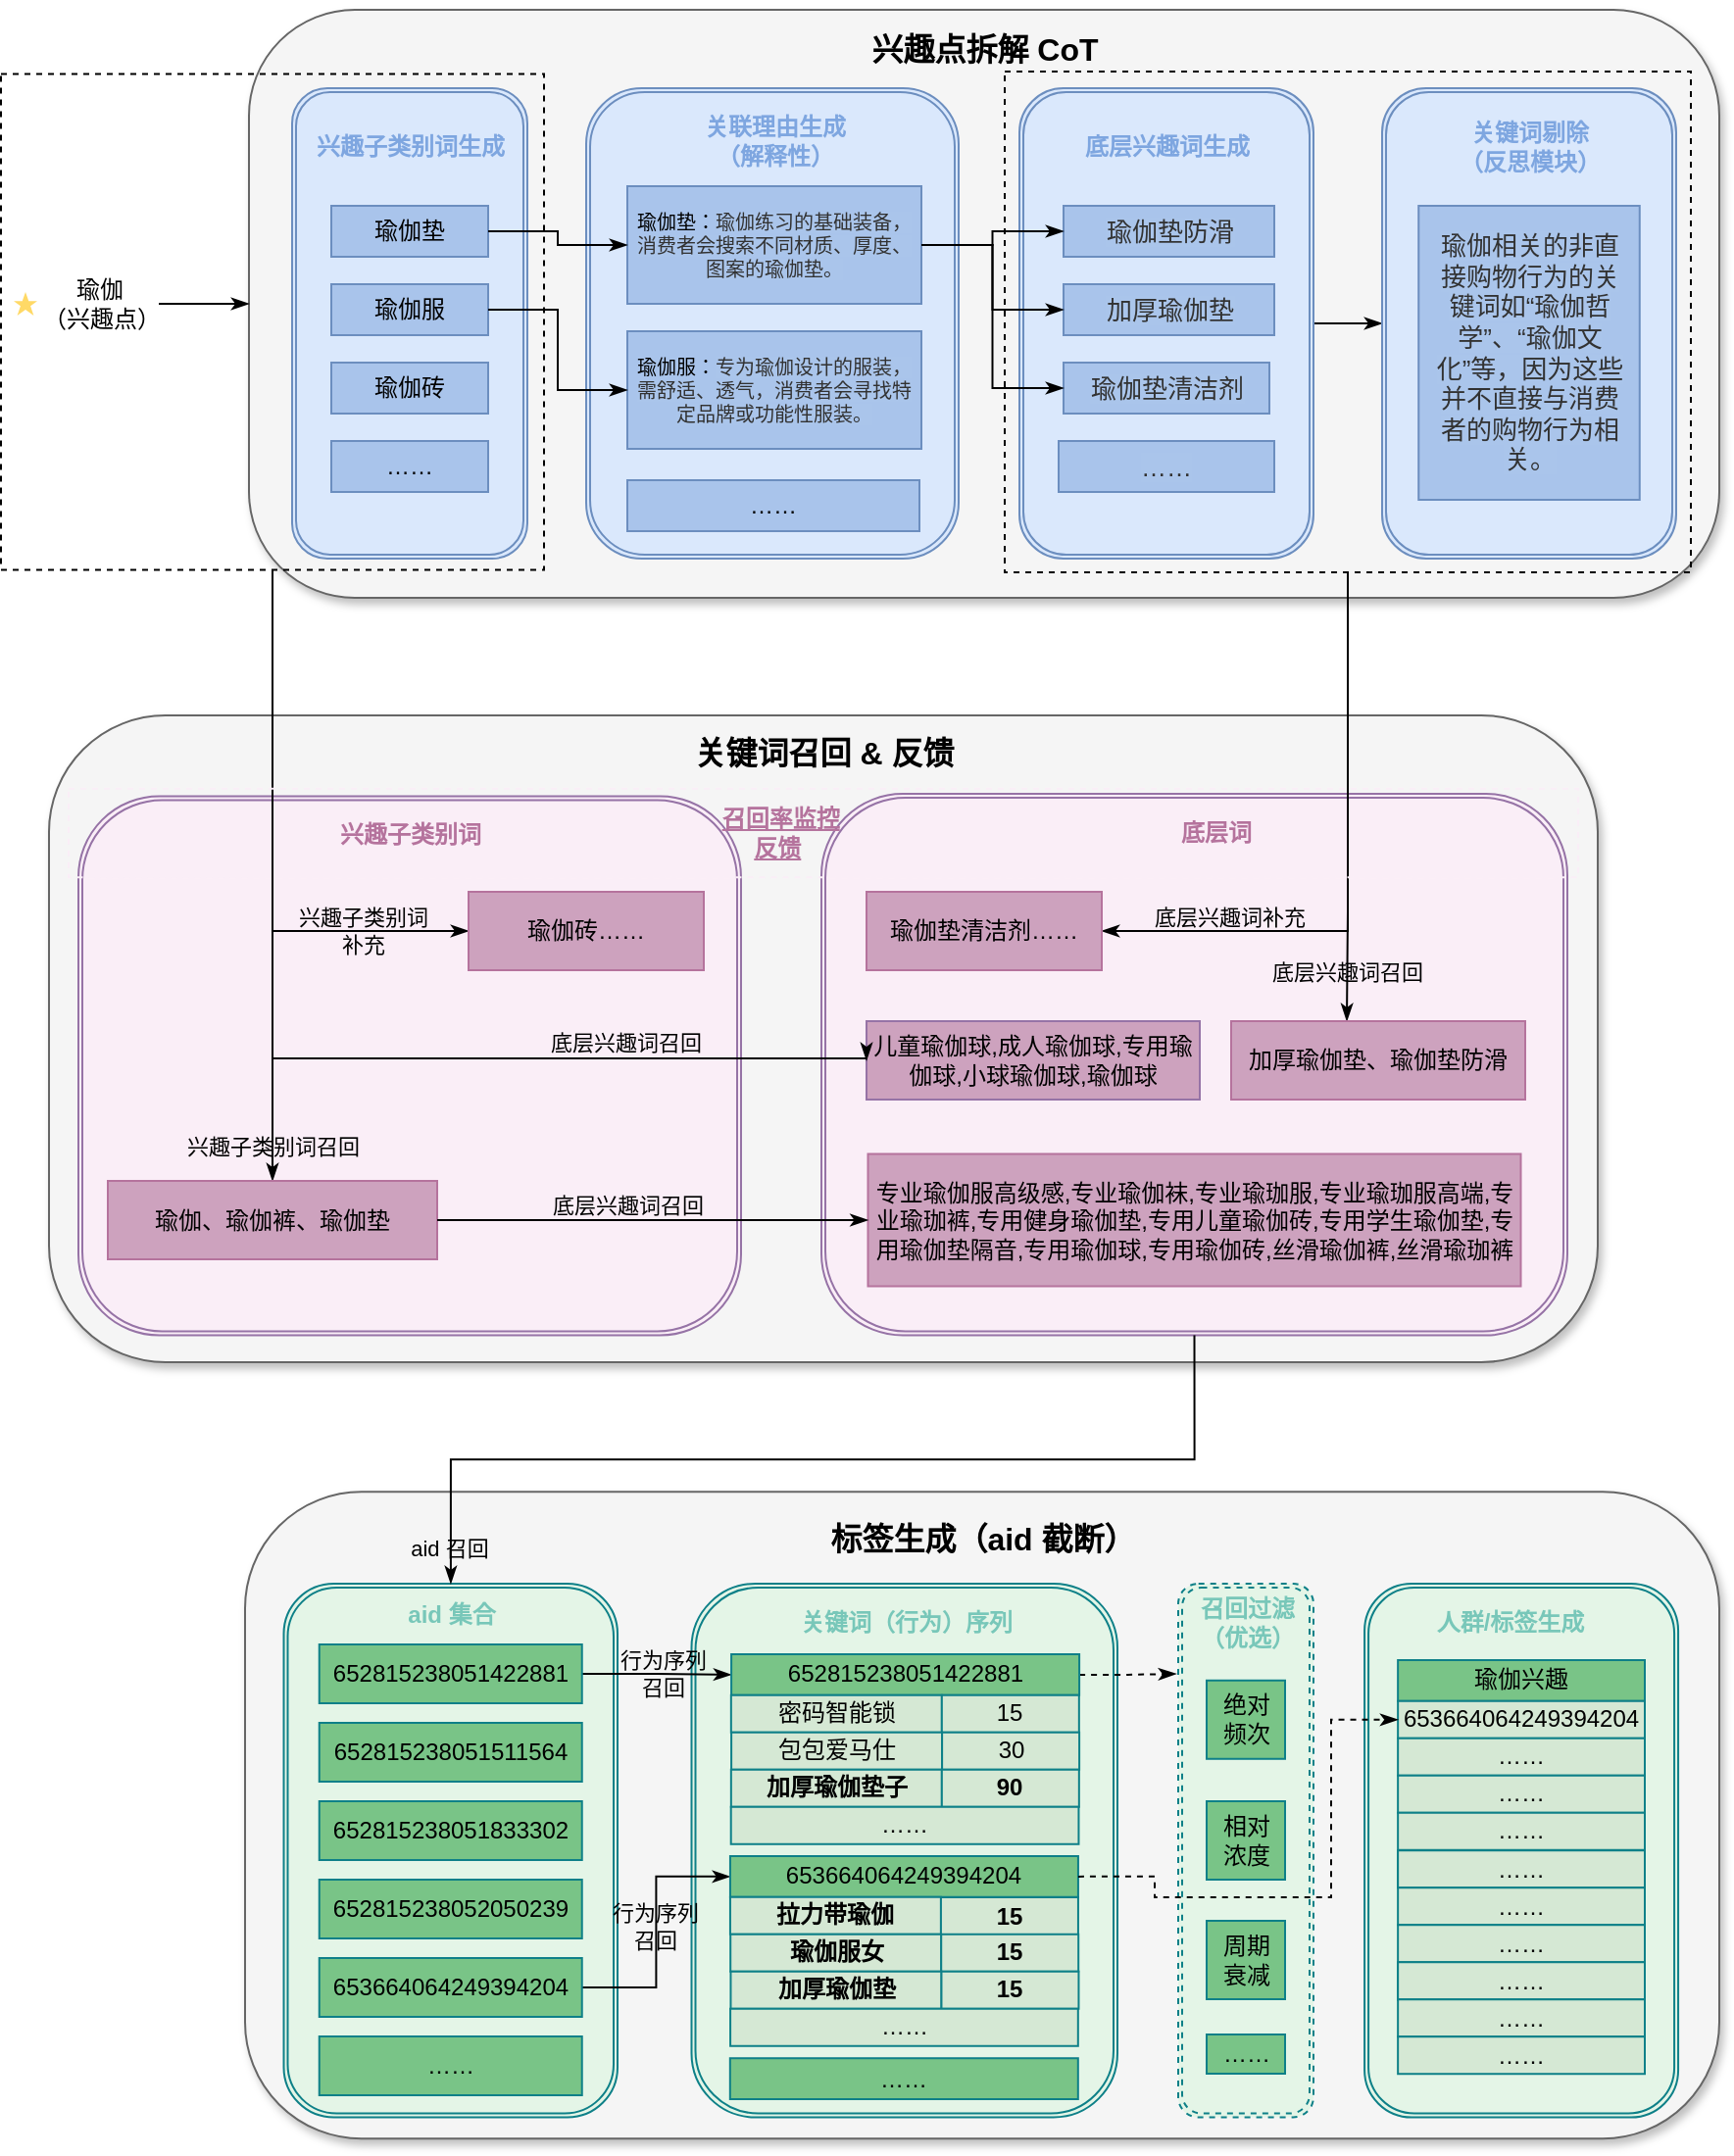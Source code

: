 <mxfile version="24.8.6">
  <diagram name="第 1 页" id="AN9gKiS7ZF5wycbH4AYo">
    <mxGraphModel dx="1193" dy="629" grid="1" gridSize="10" guides="1" tooltips="1" connect="1" arrows="1" fold="1" page="1" pageScale="1" pageWidth="827" pageHeight="1169" math="0" shadow="0">
      <root>
        <mxCell id="0" />
        <mxCell id="1" parent="0" />
        <mxCell id="DSdHV_uYFFTrdiYxs1Vo-65" value="" style="rounded=1;whiteSpace=wrap;html=1;arcSize=18;fillColor=#f5f5f5;fontColor=#333333;strokeColor=#666666;glass=0;shadow=1;" parent="1" vertex="1">
          <mxGeometry x="176" y="420" width="790" height="330" as="geometry" />
        </mxCell>
        <mxCell id="DSdHV_uYFFTrdiYxs1Vo-1" value="" style="rounded=1;whiteSpace=wrap;html=1;arcSize=18;fillColor=#f5f5f5;fontColor=#333333;strokeColor=#666666;glass=0;shadow=1;" parent="1" vertex="1">
          <mxGeometry x="278" y="60" width="750" height="300" as="geometry" />
        </mxCell>
        <mxCell id="DSdHV_uYFFTrdiYxs1Vo-3" value="" style="html=1;verticalLabelPosition=bottom;labelBackgroundColor=#ffffff;verticalAlign=top;shadow=0;dashed=0;strokeWidth=2;shape=mxgraph.ios7.misc.star;fillColor=#FFD966;strokeColor=#d6b656;sketch=0;" parent="1" vertex="1">
          <mxGeometry x="158" y="204" width="12" height="12" as="geometry" />
        </mxCell>
        <mxCell id="DSdHV_uYFFTrdiYxs1Vo-15" value="" style="edgeStyle=orthogonalEdgeStyle;rounded=0;orthogonalLoop=1;jettySize=auto;html=1;endArrow=classicThin;endFill=1;" parent="1" source="DSdHV_uYFFTrdiYxs1Vo-14" target="DSdHV_uYFFTrdiYxs1Vo-1" edge="1">
          <mxGeometry relative="1" as="geometry" />
        </mxCell>
        <UserObject label="瑜伽&lt;div&gt;（兴趣点）&lt;/div&gt;" placeholders="1" name="Variable" id="DSdHV_uYFFTrdiYxs1Vo-14">
          <mxCell style="text;html=1;strokeColor=none;fillColor=none;align=center;verticalAlign=middle;whiteSpace=wrap;overflow=hidden;" parent="1" vertex="1">
            <mxGeometry x="172" y="190" width="60" height="40" as="geometry" />
          </mxCell>
        </UserObject>
        <mxCell id="DSdHV_uYFFTrdiYxs1Vo-20" value="兴趣点拆解 CoT" style="text;strokeColor=none;fillColor=none;html=1;fontSize=16;fontStyle=1;verticalAlign=middle;align=center;" parent="1" vertex="1">
          <mxGeometry x="575.5" y="65" width="155" height="30" as="geometry" />
        </mxCell>
        <mxCell id="DSdHV_uYFFTrdiYxs1Vo-21" value="" style="shape=ext;double=1;rounded=1;whiteSpace=wrap;html=1;fillColor=#dae8fc;strokeColor=#6c8ebf;" parent="1" vertex="1">
          <mxGeometry x="300" y="100" width="120" height="240" as="geometry" />
        </mxCell>
        <mxCell id="DSdHV_uYFFTrdiYxs1Vo-22" value="兴趣子类别词生成" style="text;strokeColor=none;fillColor=none;html=1;fontSize=12;fontStyle=1;verticalAlign=middle;align=center;fontColor=#7EA6E0;" parent="1" vertex="1">
          <mxGeometry x="310" y="110" width="100" height="40" as="geometry" />
        </mxCell>
        <mxCell id="DSdHV_uYFFTrdiYxs1Vo-23" value="瑜伽垫" style="rounded=0;whiteSpace=wrap;html=1;fillColor=#A9C4EB;strokeColor=#6c8ebf;" parent="1" vertex="1">
          <mxGeometry x="320" y="160" width="80" height="26" as="geometry" />
        </mxCell>
        <mxCell id="DSdHV_uYFFTrdiYxs1Vo-24" value="瑜伽服" style="rounded=0;whiteSpace=wrap;html=1;fillColor=#A9C4EB;strokeColor=#6c8ebf;" parent="1" vertex="1">
          <mxGeometry x="320" y="200" width="80" height="26" as="geometry" />
        </mxCell>
        <mxCell id="DSdHV_uYFFTrdiYxs1Vo-25" value="瑜伽砖" style="rounded=0;whiteSpace=wrap;html=1;fillColor=#A9C4EB;strokeColor=#6c8ebf;" parent="1" vertex="1">
          <mxGeometry x="320" y="240" width="80" height="26" as="geometry" />
        </mxCell>
        <mxCell id="DSdHV_uYFFTrdiYxs1Vo-26" value="……" style="rounded=0;whiteSpace=wrap;html=1;fillColor=#A9C4EB;strokeColor=#6c8ebf;" parent="1" vertex="1">
          <mxGeometry x="320" y="280" width="80" height="26" as="geometry" />
        </mxCell>
        <mxCell id="DSdHV_uYFFTrdiYxs1Vo-27" value="" style="shape=ext;double=1;rounded=1;whiteSpace=wrap;html=1;fillColor=#dae8fc;strokeColor=#6c8ebf;" parent="1" vertex="1">
          <mxGeometry x="450" y="100" width="190" height="240" as="geometry" />
        </mxCell>
        <mxCell id="DSdHV_uYFFTrdiYxs1Vo-28" value="关联理由生成&lt;div&gt;（解释性）&lt;/div&gt;" style="text;strokeColor=none;fillColor=none;html=1;fontSize=12;fontStyle=1;verticalAlign=middle;align=center;fontColor=#7EA6E0;" parent="1" vertex="1">
          <mxGeometry x="496" y="107" width="100" height="40" as="geometry" />
        </mxCell>
        <mxCell id="DSdHV_uYFFTrdiYxs1Vo-29" value="&lt;font style=&quot;font-size: 10px;&quot;&gt;瑜伽垫&lt;/font&gt;&lt;font style=&quot;font-size: 10px;&quot;&gt;：&lt;/font&gt;&lt;span style=&quot;color: rgb(50, 50, 50); font-family: &amp;quot;Microsoft YaHei&amp;quot;, 微软雅黑, Arial; font-size: 10px; background-color: rgba(255, 255, 255, 0.01);&quot;&gt;瑜伽练习的基础装备，消费者会搜索不同材质、厚度、图案的瑜伽垫。&lt;/span&gt;" style="rounded=0;whiteSpace=wrap;html=1;fillColor=#A9C4EB;strokeColor=#6c8ebf;fontSize=10;spacingLeft=3;spacingRight=3;" parent="1" vertex="1">
          <mxGeometry x="471" y="150" width="150" height="60" as="geometry" />
        </mxCell>
        <mxCell id="DSdHV_uYFFTrdiYxs1Vo-31" value="" style="edgeStyle=orthogonalEdgeStyle;rounded=0;orthogonalLoop=1;jettySize=auto;html=1;entryX=0;entryY=0.5;entryDx=0;entryDy=0;endArrow=classicThin;endFill=1;" parent="1" source="DSdHV_uYFFTrdiYxs1Vo-23" target="DSdHV_uYFFTrdiYxs1Vo-29" edge="1">
          <mxGeometry relative="1" as="geometry" />
        </mxCell>
        <mxCell id="DSdHV_uYFFTrdiYxs1Vo-32" value="&lt;font style=&quot;font-size: 10px;&quot;&gt;瑜伽服&lt;/font&gt;&lt;font style=&quot;font-size: 10px;&quot;&gt;：&lt;/font&gt;&lt;span style=&quot;color: rgb(50, 50, 50); font-family: &amp;quot;Microsoft YaHei&amp;quot;, 微软雅黑, Arial; background-color: rgba(255, 255, 255, 0.01);&quot;&gt;&lt;font style=&quot;font-size: 10px;&quot;&gt;专为瑜伽设计的服装，需舒适、透气，消费者会寻找特定品牌或功能性服装。&lt;/font&gt;&lt;/span&gt;" style="rounded=0;whiteSpace=wrap;html=1;fillColor=#A9C4EB;strokeColor=#6c8ebf;fontSize=10;spacingLeft=3;spacingRight=3;" parent="1" vertex="1">
          <mxGeometry x="471" y="224" width="150" height="60" as="geometry" />
        </mxCell>
        <mxCell id="DSdHV_uYFFTrdiYxs1Vo-33" style="edgeStyle=orthogonalEdgeStyle;rounded=0;orthogonalLoop=1;jettySize=auto;html=1;entryX=0;entryY=0.5;entryDx=0;entryDy=0;endArrow=classicThin;endFill=1;" parent="1" source="DSdHV_uYFFTrdiYxs1Vo-24" target="DSdHV_uYFFTrdiYxs1Vo-32" edge="1">
          <mxGeometry relative="1" as="geometry" />
        </mxCell>
        <mxCell id="DSdHV_uYFFTrdiYxs1Vo-34" value="……" style="rounded=0;whiteSpace=wrap;html=1;fillColor=#A9C4EB;strokeColor=#6c8ebf;" parent="1" vertex="1">
          <mxGeometry x="471" y="300" width="149" height="26" as="geometry" />
        </mxCell>
        <mxCell id="DSdHV_uYFFTrdiYxs1Vo-49" value="" style="edgeStyle=orthogonalEdgeStyle;rounded=0;orthogonalLoop=1;jettySize=auto;html=1;entryX=0;entryY=0.5;entryDx=0;entryDy=0;endArrow=classicThin;endFill=1;" parent="1" source="DSdHV_uYFFTrdiYxs1Vo-35" target="DSdHV_uYFFTrdiYxs1Vo-45" edge="1">
          <mxGeometry relative="1" as="geometry" />
        </mxCell>
        <mxCell id="DSdHV_uYFFTrdiYxs1Vo-35" value="" style="shape=ext;double=1;rounded=1;whiteSpace=wrap;html=1;fillColor=#dae8fc;strokeColor=#6c8ebf;" parent="1" vertex="1">
          <mxGeometry x="671" y="100" width="150" height="240" as="geometry" />
        </mxCell>
        <mxCell id="DSdHV_uYFFTrdiYxs1Vo-36" value="底层兴趣词生成" style="text;strokeColor=none;fillColor=none;html=1;fontSize=12;fontStyle=1;verticalAlign=middle;align=center;fontColor=#7EA6E0;" parent="1" vertex="1">
          <mxGeometry x="696" y="110" width="100" height="40" as="geometry" />
        </mxCell>
        <mxCell id="DSdHV_uYFFTrdiYxs1Vo-37" value="&lt;span style=&quot;color: rgb(50, 50, 50); font-family: &amp;quot;Microsoft YaHei&amp;quot;, 微软雅黑, Arial; font-size: 13px; background-color: rgba(255, 255, 255, 0.01);&quot;&gt;瑜伽垫防滑&lt;/span&gt;" style="rounded=0;whiteSpace=wrap;html=1;fillColor=#A9C4EB;strokeColor=#6c8ebf;" parent="1" vertex="1">
          <mxGeometry x="693.5" y="160" width="107.5" height="26" as="geometry" />
        </mxCell>
        <mxCell id="DSdHV_uYFFTrdiYxs1Vo-38" value="&lt;span style=&quot;color: rgb(50, 50, 50); font-family: &amp;quot;Microsoft YaHei&amp;quot;, 微软雅黑, Arial; font-size: 13px; background-color: rgba(255, 255, 255, 0.01);&quot;&gt;加厚瑜伽垫&lt;/span&gt;" style="rounded=0;whiteSpace=wrap;html=1;fillColor=#A9C4EB;strokeColor=#6c8ebf;" parent="1" vertex="1">
          <mxGeometry x="693.5" y="200" width="107.5" height="26" as="geometry" />
        </mxCell>
        <mxCell id="DSdHV_uYFFTrdiYxs1Vo-39" value="&lt;span style=&quot;color: rgb(50, 50, 50); font-family: &amp;quot;Microsoft YaHei&amp;quot;, 微软雅黑, Arial; font-size: 13px; background-color: rgba(255, 255, 255, 0.01);&quot;&gt;瑜伽垫清洁剂&lt;/span&gt;" style="rounded=0;whiteSpace=wrap;html=1;fillColor=#A9C4EB;strokeColor=#6c8ebf;" parent="1" vertex="1">
          <mxGeometry x="693.5" y="240" width="105" height="26" as="geometry" />
        </mxCell>
        <mxCell id="DSdHV_uYFFTrdiYxs1Vo-40" value="&lt;span style=&quot;color: rgb(50, 50, 50); font-family: &amp;quot;Microsoft YaHei&amp;quot;, 微软雅黑, Arial; font-size: 13px; background-color: rgba(255, 255, 255, 0.01);&quot;&gt;……&lt;/span&gt;" style="rounded=0;whiteSpace=wrap;html=1;fillColor=#A9C4EB;strokeColor=#6c8ebf;" parent="1" vertex="1">
          <mxGeometry x="691" y="280" width="110" height="26" as="geometry" />
        </mxCell>
        <mxCell id="DSdHV_uYFFTrdiYxs1Vo-41" value="" style="edgeStyle=orthogonalEdgeStyle;rounded=0;orthogonalLoop=1;jettySize=auto;html=1;entryX=0;entryY=0.5;entryDx=0;entryDy=0;endArrow=classicThin;endFill=1;" parent="1" source="DSdHV_uYFFTrdiYxs1Vo-29" target="DSdHV_uYFFTrdiYxs1Vo-37" edge="1">
          <mxGeometry relative="1" as="geometry" />
        </mxCell>
        <mxCell id="DSdHV_uYFFTrdiYxs1Vo-42" value="" style="endArrow=classicThin;html=1;rounded=0;entryX=0;entryY=0.5;entryDx=0;entryDy=0;exitX=1;exitY=0.5;exitDx=0;exitDy=0;edgeStyle=orthogonalEdgeStyle;endFill=1;" parent="1" source="DSdHV_uYFFTrdiYxs1Vo-29" target="DSdHV_uYFFTrdiYxs1Vo-38" edge="1">
          <mxGeometry width="50" height="50" relative="1" as="geometry">
            <mxPoint x="560" y="230" as="sourcePoint" />
            <mxPoint x="610" y="180" as="targetPoint" />
          </mxGeometry>
        </mxCell>
        <mxCell id="DSdHV_uYFFTrdiYxs1Vo-43" value="" style="endArrow=classicThin;html=1;rounded=0;entryX=0;entryY=0.5;entryDx=0;entryDy=0;exitX=1;exitY=0.5;exitDx=0;exitDy=0;edgeStyle=orthogonalEdgeStyle;endFill=1;" parent="1" source="DSdHV_uYFFTrdiYxs1Vo-29" target="DSdHV_uYFFTrdiYxs1Vo-39" edge="1">
          <mxGeometry width="50" height="50" relative="1" as="geometry">
            <mxPoint x="610" y="400" as="sourcePoint" />
            <mxPoint x="660" y="350" as="targetPoint" />
          </mxGeometry>
        </mxCell>
        <mxCell id="DSdHV_uYFFTrdiYxs1Vo-45" value="" style="shape=ext;double=1;rounded=1;whiteSpace=wrap;html=1;fillColor=#dae8fc;strokeColor=#6c8ebf;" parent="1" vertex="1">
          <mxGeometry x="856" y="100" width="150" height="240" as="geometry" />
        </mxCell>
        <mxCell id="DSdHV_uYFFTrdiYxs1Vo-46" value="关键词剔除&lt;div&gt;（反思模块）&lt;/div&gt;" style="text;strokeColor=none;fillColor=none;html=1;fontSize=12;fontStyle=1;verticalAlign=middle;align=center;fontColor=#7EA6E0;" parent="1" vertex="1">
          <mxGeometry x="881" y="110" width="100" height="40" as="geometry" />
        </mxCell>
        <mxCell id="DSdHV_uYFFTrdiYxs1Vo-48" value="&lt;span style=&quot;color: rgb(50, 50, 50); font-family: &amp;quot;Microsoft YaHei&amp;quot;, 微软雅黑, Arial; font-size: 13px; background-color: rgba(255, 255, 255, 0.01);&quot;&gt;瑜伽相关的非直接购物行为的关键词如“瑜伽哲学”、“瑜伽文化”等，因为这些并不直接与消费者的购物行为相关。&lt;/span&gt;" style="rounded=0;whiteSpace=wrap;html=1;fillColor=#A9C4EB;strokeColor=#6c8ebf;spacingLeft=4;spacingRight=4;" parent="1" vertex="1">
          <mxGeometry x="874.63" y="160" width="112.75" height="150" as="geometry" />
        </mxCell>
        <mxCell id="DSdHV_uYFFTrdiYxs1Vo-69" value="" style="shape=ext;double=1;rounded=1;whiteSpace=wrap;html=1;fillColor=#FAEEF7;strokeColor=#9673a6;" parent="1" vertex="1">
          <mxGeometry x="191" y="461.25" width="338" height="275" as="geometry" />
        </mxCell>
        <mxCell id="DSdHV_uYFFTrdiYxs1Vo-54" value="兴趣子类别词召回" style="edgeStyle=orthogonalEdgeStyle;rounded=0;orthogonalLoop=1;jettySize=auto;html=1;endArrow=classicThin;endFill=1;labelBackgroundColor=none;" parent="1" source="DSdHV_uYFFTrdiYxs1Vo-52" target="DSdHV_uYFFTrdiYxs1Vo-53" edge="1">
          <mxGeometry x="0.887" relative="1" as="geometry">
            <mxPoint as="offset" />
          </mxGeometry>
        </mxCell>
        <mxCell id="DSdHV_uYFFTrdiYxs1Vo-68" value="" style="shape=ext;double=1;rounded=1;whiteSpace=wrap;html=1;fillColor=#FAEEF7;strokeColor=#9673a6;" parent="1" vertex="1">
          <mxGeometry x="570" y="460" width="380.5" height="276.25" as="geometry" />
        </mxCell>
        <mxCell id="DSdHV_uYFFTrdiYxs1Vo-74" value="&lt;font color=&quot;#b5739d&quot;&gt;底层词&lt;/font&gt;" style="text;strokeColor=none;fillColor=none;html=1;fontSize=12;fontStyle=1;verticalAlign=middle;align=center;fontColor=#7EA6E0;" parent="1" vertex="1">
          <mxGeometry x="721" y="460" width="100" height="40" as="geometry" />
        </mxCell>
        <mxCell id="DSdHV_uYFFTrdiYxs1Vo-53" value="瑜伽、瑜伽裤、瑜伽垫" style="rounded=0;whiteSpace=wrap;html=1;fillColor=#CDA2BE;strokeColor=#B5739D;" parent="1" vertex="1">
          <mxGeometry x="206" y="657.5" width="168" height="40" as="geometry" />
        </mxCell>
        <mxCell id="DSdHV_uYFFTrdiYxs1Vo-82" style="edgeStyle=orthogonalEdgeStyle;rounded=0;orthogonalLoop=1;jettySize=auto;html=1;entryX=1;entryY=0.5;entryDx=0;entryDy=0;endArrow=classicThin;endFill=1;" parent="1" source="DSdHV_uYFFTrdiYxs1Vo-55" target="DSdHV_uYFFTrdiYxs1Vo-80" edge="1">
          <mxGeometry relative="1" as="geometry" />
        </mxCell>
        <mxCell id="DSdHV_uYFFTrdiYxs1Vo-84" value="底层兴趣词补充" style="edgeLabel;html=1;align=center;verticalAlign=middle;resizable=0;points=[];labelBackgroundColor=none;" parent="DSdHV_uYFFTrdiYxs1Vo-82" vertex="1" connectable="0">
          <mxGeometry x="0.615" relative="1" as="geometry">
            <mxPoint x="5" y="-7" as="offset" />
          </mxGeometry>
        </mxCell>
        <mxCell id="DSdHV_uYFFTrdiYxs1Vo-83" style="edgeStyle=orthogonalEdgeStyle;rounded=0;orthogonalLoop=1;jettySize=auto;html=1;endArrow=classicThin;endFill=1;" parent="1" source="DSdHV_uYFFTrdiYxs1Vo-55" target="DSdHV_uYFFTrdiYxs1Vo-56" edge="1">
          <mxGeometry relative="1" as="geometry">
            <Array as="points">
              <mxPoint x="838" y="520" />
              <mxPoint x="838" y="520" />
            </Array>
          </mxGeometry>
        </mxCell>
        <mxCell id="DSdHV_uYFFTrdiYxs1Vo-85" value="&lt;span style=&quot;&quot;&gt;底层兴趣词召回&lt;/span&gt;" style="edgeLabel;html=1;align=center;verticalAlign=middle;resizable=0;points=[];labelBackgroundColor=none;" parent="DSdHV_uYFFTrdiYxs1Vo-83" vertex="1" connectable="0">
          <mxGeometry x="0.783" relative="1" as="geometry">
            <mxPoint as="offset" />
          </mxGeometry>
        </mxCell>
        <mxCell id="DSdHV_uYFFTrdiYxs1Vo-55" value="" style="rounded=0;whiteSpace=wrap;html=1;fillColor=none;dashed=1;" parent="1" vertex="1">
          <mxGeometry x="663.51" y="91.5" width="350" height="255.5" as="geometry" />
        </mxCell>
        <mxCell id="DSdHV_uYFFTrdiYxs1Vo-56" value="&lt;table&gt;&lt;tbody&gt;&lt;tr&gt;&lt;td&gt;加厚瑜伽垫、瑜伽垫防滑&lt;/td&gt;&lt;/tr&gt;&lt;/tbody&gt;&lt;/table&gt;" style="rounded=0;whiteSpace=wrap;html=1;fillColor=#CDA2BE;strokeColor=#B5739D;gradientColor=none;" parent="1" vertex="1">
          <mxGeometry x="779" y="576" width="150" height="40" as="geometry" />
        </mxCell>
        <mxCell id="DSdHV_uYFFTrdiYxs1Vo-59" value="专业瑜伽服高级感,专业瑜伽袜,专业瑜珈服,专业瑜珈服高端,专业瑜珈裤,专用健身瑜伽垫,专用儿童瑜伽砖,专用学生瑜伽垫,专用瑜伽垫隔音,专用瑜伽球,专用瑜伽砖,丝滑瑜伽裤,丝滑瑜珈裤" style="rounded=0;whiteSpace=wrap;html=1;fillColor=#CDA2BE;strokeColor=#B5739D;" parent="1" vertex="1">
          <mxGeometry x="593.75" y="643.75" width="333" height="67.5" as="geometry" />
        </mxCell>
        <mxCell id="DSdHV_uYFFTrdiYxs1Vo-63" value="&lt;div&gt;&lt;span style=&quot;background-color: initial;&quot;&gt;儿童瑜伽球,成人瑜伽球,专用瑜伽球,小球瑜伽球,瑜伽球&lt;/span&gt;&lt;/div&gt;" style="rounded=0;whiteSpace=wrap;html=1;fillColor=#CDA2BE;strokeColor=#9673a6;" parent="1" vertex="1">
          <mxGeometry x="593" y="576" width="170" height="40" as="geometry" />
        </mxCell>
        <mxCell id="DSdHV_uYFFTrdiYxs1Vo-70" style="edgeStyle=orthogonalEdgeStyle;rounded=0;orthogonalLoop=1;jettySize=auto;html=1;entryX=0;entryY=0.5;entryDx=0;entryDy=0;endArrow=classicThin;endFill=1;" parent="1" source="DSdHV_uYFFTrdiYxs1Vo-52" target="DSdHV_uYFFTrdiYxs1Vo-63" edge="1">
          <mxGeometry relative="1" as="geometry">
            <Array as="points">
              <mxPoint x="290" y="595" />
            </Array>
          </mxGeometry>
        </mxCell>
        <mxCell id="DSdHV_uYFFTrdiYxs1Vo-71" value="底层兴趣词召回" style="edgeLabel;html=1;align=center;verticalAlign=middle;resizable=0;points=[];labelBackgroundColor=none;" parent="DSdHV_uYFFTrdiYxs1Vo-70" vertex="1" connectable="0">
          <mxGeometry x="0.501" y="2" relative="1" as="geometry">
            <mxPoint x="14" y="-6" as="offset" />
          </mxGeometry>
        </mxCell>
        <mxCell id="DSdHV_uYFFTrdiYxs1Vo-78" style="edgeStyle=orthogonalEdgeStyle;rounded=0;orthogonalLoop=1;jettySize=auto;html=1;entryX=0;entryY=0.5;entryDx=0;entryDy=0;endArrow=classicThin;endFill=1;" parent="1" source="DSdHV_uYFFTrdiYxs1Vo-52" target="DSdHV_uYFFTrdiYxs1Vo-77" edge="1">
          <mxGeometry relative="1" as="geometry" />
        </mxCell>
        <mxCell id="DSdHV_uYFFTrdiYxs1Vo-79" value="兴趣子类别词&lt;div&gt;补充&lt;/div&gt;" style="edgeLabel;html=1;align=center;verticalAlign=middle;resizable=0;points=[];labelBackgroundColor=none;" parent="DSdHV_uYFFTrdiYxs1Vo-78" vertex="1" connectable="0">
          <mxGeometry x="0.566" y="-1" relative="1" as="geometry">
            <mxPoint x="7" y="-1" as="offset" />
          </mxGeometry>
        </mxCell>
        <mxCell id="DSdHV_uYFFTrdiYxs1Vo-52" value="" style="rounded=0;whiteSpace=wrap;html=1;fillColor=none;dashed=1;" parent="1" vertex="1">
          <mxGeometry x="151.5" y="92.75" width="277" height="253" as="geometry" />
        </mxCell>
        <mxCell id="DSdHV_uYFFTrdiYxs1Vo-60" style="edgeStyle=orthogonalEdgeStyle;rounded=0;orthogonalLoop=1;jettySize=auto;html=1;endArrow=classicThin;endFill=1;entryX=0;entryY=0.5;entryDx=0;entryDy=0;exitX=1;exitY=0.5;exitDx=0;exitDy=0;" parent="1" source="DSdHV_uYFFTrdiYxs1Vo-53" target="DSdHV_uYFFTrdiYxs1Vo-59" edge="1">
          <mxGeometry relative="1" as="geometry">
            <mxPoint x="385.5" y="676.91" as="sourcePoint" />
            <mxPoint x="750" y="677" as="targetPoint" />
          </mxGeometry>
        </mxCell>
        <mxCell id="DSdHV_uYFFTrdiYxs1Vo-61" value="底层兴趣词召回" style="edgeLabel;html=1;align=center;verticalAlign=middle;resizable=0;points=[];labelBackgroundColor=none;" parent="DSdHV_uYFFTrdiYxs1Vo-60" vertex="1" connectable="0">
          <mxGeometry x="0.134" y="-1" relative="1" as="geometry">
            <mxPoint x="-28" y="-9" as="offset" />
          </mxGeometry>
        </mxCell>
        <mxCell id="DSdHV_uYFFTrdiYxs1Vo-72" value="关键词召回 &amp;amp; 反馈" style="text;strokeColor=none;fillColor=none;html=1;fontSize=16;fontStyle=1;verticalAlign=middle;align=center;" parent="1" vertex="1">
          <mxGeometry x="493.5" y="423.75" width="155" height="30" as="geometry" />
        </mxCell>
        <mxCell id="DSdHV_uYFFTrdiYxs1Vo-73" value="&lt;font color=&quot;#b5739d&quot;&gt;兴趣子类别词&lt;/font&gt;" style="text;strokeColor=none;fillColor=none;html=1;fontSize=12;fontStyle=1;verticalAlign=middle;align=center;fontColor=#7EA6E0;" parent="1" vertex="1">
          <mxGeometry x="310" y="461.25" width="100" height="40" as="geometry" />
        </mxCell>
        <mxCell id="DSdHV_uYFFTrdiYxs1Vo-77" value="瑜伽砖……" style="rounded=0;whiteSpace=wrap;html=1;fillColor=#CDA2BE;strokeColor=#B5739D;" parent="1" vertex="1">
          <mxGeometry x="390" y="510" width="120" height="40" as="geometry" />
        </mxCell>
        <mxCell id="DSdHV_uYFFTrdiYxs1Vo-80" value="瑜伽垫清洁剂……" style="rounded=0;whiteSpace=wrap;html=1;fillColor=#CDA2BE;strokeColor=#B5739D;" parent="1" vertex="1">
          <mxGeometry x="593" y="510" width="120" height="40" as="geometry" />
        </mxCell>
        <mxCell id="DSdHV_uYFFTrdiYxs1Vo-86" value="" style="rounded=1;whiteSpace=wrap;html=1;arcSize=18;fillColor=#f5f5f5;fontColor=#333333;strokeColor=#666666;glass=0;shadow=1;" parent="1" vertex="1">
          <mxGeometry x="276" y="816.13" width="752" height="330" as="geometry" />
        </mxCell>
        <mxCell id="DSdHV_uYFFTrdiYxs1Vo-104" value="" style="shape=ext;double=1;rounded=1;whiteSpace=wrap;html=1;fillColor=#E4F5E7;strokeColor=#0e8088;" parent="1" vertex="1">
          <mxGeometry x="503.75" y="863" width="217.25" height="272.25" as="geometry" />
        </mxCell>
        <mxCell id="DSdHV_uYFFTrdiYxs1Vo-89" value="" style="shape=ext;double=1;rounded=1;whiteSpace=wrap;html=1;fillColor=#E4F5E7;strokeColor=#0e8088;" parent="1" vertex="1">
          <mxGeometry x="295.75" y="863" width="170.25" height="272.25" as="geometry" />
        </mxCell>
        <mxCell id="DSdHV_uYFFTrdiYxs1Vo-90" value="" style="edgeStyle=orthogonalEdgeStyle;rounded=0;orthogonalLoop=1;jettySize=auto;html=1;exitX=0.5;exitY=1;exitDx=0;exitDy=0;endArrow=classicThin;endFill=1;" parent="1" source="DSdHV_uYFFTrdiYxs1Vo-68" target="DSdHV_uYFFTrdiYxs1Vo-89" edge="1">
          <mxGeometry relative="1" as="geometry" />
        </mxCell>
        <mxCell id="DSdHV_uYFFTrdiYxs1Vo-92" value="aid 召回" style="edgeLabel;html=1;align=center;verticalAlign=middle;resizable=0;points=[];labelBackgroundColor=none;" parent="DSdHV_uYFFTrdiYxs1Vo-90" vertex="1" connectable="0">
          <mxGeometry x="0.915" y="-1" relative="1" as="geometry">
            <mxPoint y="3" as="offset" />
          </mxGeometry>
        </mxCell>
        <mxCell id="DSdHV_uYFFTrdiYxs1Vo-91" value="标签生成（aid 截断&lt;span style=&quot;background-color: initial;&quot;&gt;）&lt;/span&gt;" style="text;strokeColor=none;fillColor=none;html=1;fontSize=16;fontStyle=1;verticalAlign=middle;align=center;" parent="1" vertex="1">
          <mxGeometry x="574.5" y="825" width="155" height="30" as="geometry" />
        </mxCell>
        <mxCell id="DSdHV_uYFFTrdiYxs1Vo-112" value="" style="edgeStyle=orthogonalEdgeStyle;rounded=0;orthogonalLoop=1;jettySize=auto;html=1;endArrow=classicThin;endFill=1;" parent="1" source="DSdHV_uYFFTrdiYxs1Vo-94" target="DSdHV_uYFFTrdiYxs1Vo-105" edge="1">
          <mxGeometry relative="1" as="geometry">
            <mxPoint x="536" y="897" as="targetPoint" />
          </mxGeometry>
        </mxCell>
        <mxCell id="DSdHV_uYFFTrdiYxs1Vo-151" value="&lt;span style=&quot;&quot;&gt;行为序列&lt;/span&gt;&lt;div style=&quot;&quot;&gt;召回&lt;/div&gt;" style="edgeLabel;html=1;align=center;verticalAlign=middle;resizable=0;points=[];labelBackgroundColor=none;" parent="DSdHV_uYFFTrdiYxs1Vo-112" vertex="1" connectable="0">
          <mxGeometry x="-0.177" y="-2" relative="1" as="geometry">
            <mxPoint x="9" y="-2" as="offset" />
          </mxGeometry>
        </mxCell>
        <mxCell id="DSdHV_uYFFTrdiYxs1Vo-94" value="&lt;table&gt;&lt;tbody&gt;&lt;tr&gt;&lt;td&gt;652815238051422881&lt;/td&gt;&lt;/tr&gt;&lt;/tbody&gt;&lt;/table&gt;" style="rounded=0;whiteSpace=wrap;html=1;fillColor=#79C487;strokeColor=#0e8088;" parent="1" vertex="1">
          <mxGeometry x="313.87" y="894" width="134" height="30" as="geometry" />
        </mxCell>
        <mxCell id="DSdHV_uYFFTrdiYxs1Vo-95" value="&lt;table&gt;&lt;tbody&gt;&lt;tr&gt;&lt;td&gt;652815238051511564&lt;/td&gt;&lt;/tr&gt;&lt;/tbody&gt;&lt;/table&gt;" style="rounded=0;whiteSpace=wrap;html=1;fillColor=#79C487;strokeColor=#0e8088;" parent="1" vertex="1">
          <mxGeometry x="313.87" y="934" width="134" height="30" as="geometry" />
        </mxCell>
        <mxCell id="DSdHV_uYFFTrdiYxs1Vo-97" value="&lt;table&gt;&lt;tbody&gt;&lt;tr&gt;&lt;td&gt;652815238051833302&lt;/td&gt;&lt;/tr&gt;&lt;/tbody&gt;&lt;/table&gt;" style="rounded=0;whiteSpace=wrap;html=1;fillColor=#79C487;strokeColor=#0e8088;" parent="1" vertex="1">
          <mxGeometry x="313.87" y="974" width="134" height="30" as="geometry" />
        </mxCell>
        <mxCell id="DSdHV_uYFFTrdiYxs1Vo-99" value="&lt;table&gt;&lt;tbody&gt;&lt;tr&gt;&lt;td&gt;652815238052050239&lt;/td&gt;&lt;/tr&gt;&lt;/tbody&gt;&lt;/table&gt;" style="rounded=0;whiteSpace=wrap;html=1;fillColor=#79C487;strokeColor=#0e8088;" parent="1" vertex="1">
          <mxGeometry x="313.87" y="1014" width="134" height="30" as="geometry" />
        </mxCell>
        <mxCell id="DSdHV_uYFFTrdiYxs1Vo-133" value="" style="edgeStyle=orthogonalEdgeStyle;rounded=0;orthogonalLoop=1;jettySize=auto;html=1;entryX=0;entryY=0.5;entryDx=0;entryDy=0;endArrow=classicThin;endFill=1;" parent="1" source="DSdHV_uYFFTrdiYxs1Vo-101" target="DSdHV_uYFFTrdiYxs1Vo-123" edge="1">
          <mxGeometry relative="1" as="geometry" />
        </mxCell>
        <mxCell id="DSdHV_uYFFTrdiYxs1Vo-152" value="&lt;span style=&quot;&quot;&gt;行为序列&lt;/span&gt;&lt;div style=&quot;&quot;&gt;召回&lt;/div&gt;" style="edgeLabel;html=1;align=center;verticalAlign=middle;resizable=0;points=[];labelBackgroundColor=none;" parent="DSdHV_uYFFTrdiYxs1Vo-133" vertex="1" connectable="0">
          <mxGeometry x="0.055" y="1" relative="1" as="geometry">
            <mxPoint as="offset" />
          </mxGeometry>
        </mxCell>
        <mxCell id="DSdHV_uYFFTrdiYxs1Vo-101" value="&lt;table&gt;&lt;tbody&gt;&lt;tr&gt;&lt;td&gt;653664064249394204&lt;/td&gt;&lt;/tr&gt;&lt;/tbody&gt;&lt;/table&gt;" style="rounded=0;whiteSpace=wrap;html=1;fillColor=#79C487;strokeColor=#0e8088;" parent="1" vertex="1">
          <mxGeometry x="313.87" y="1054" width="134" height="30" as="geometry" />
        </mxCell>
        <mxCell id="DSdHV_uYFFTrdiYxs1Vo-103" value="……" style="rounded=0;whiteSpace=wrap;html=1;fillColor=#79C487;strokeColor=#0e8088;" parent="1" vertex="1">
          <mxGeometry x="313.87" y="1094" width="134" height="30" as="geometry" />
        </mxCell>
        <mxCell id="DSdHV_uYFFTrdiYxs1Vo-145" style="edgeStyle=orthogonalEdgeStyle;rounded=0;orthogonalLoop=1;jettySize=auto;html=1;endArrow=classicThin;endFill=1;dashed=1;" parent="1" source="DSdHV_uYFFTrdiYxs1Vo-105" edge="1">
          <mxGeometry relative="1" as="geometry">
            <mxPoint x="751" y="909" as="targetPoint" />
          </mxGeometry>
        </mxCell>
        <mxCell id="DSdHV_uYFFTrdiYxs1Vo-105" value="&lt;table&gt;&lt;tbody&gt;&lt;tr&gt;&lt;td&gt;652815238051422881&lt;/td&gt;&lt;/tr&gt;&lt;/tbody&gt;&lt;/table&gt;" style="rounded=0;whiteSpace=wrap;html=1;fillColor=#79C487;strokeColor=#0e8088;" parent="1" vertex="1">
          <mxGeometry x="524.05" y="899" width="177.5" height="20.88" as="geometry" />
        </mxCell>
        <mxCell id="DSdHV_uYFFTrdiYxs1Vo-113" value="&lt;table&gt;&lt;tbody&gt;&lt;tr&gt;&lt;td&gt;密码智能锁&lt;/td&gt;&lt;/tr&gt;&lt;/tbody&gt;&lt;/table&gt;" style="rounded=0;whiteSpace=wrap;html=1;fillColor=#D5E8D4;strokeColor=#0e8088;" parent="1" vertex="1">
          <mxGeometry x="523.92" y="919.88" width="107.5" height="19" as="geometry" />
        </mxCell>
        <mxCell id="DSdHV_uYFFTrdiYxs1Vo-114" value="15" style="rounded=0;whiteSpace=wrap;html=1;fillColor=#D5E8D4;strokeColor=#0e8088;" parent="1" vertex="1">
          <mxGeometry x="631.42" y="919.88" width="70" height="19" as="geometry" />
        </mxCell>
        <mxCell id="DSdHV_uYFFTrdiYxs1Vo-115" value="&lt;table&gt;&lt;tbody&gt;&lt;tr&gt;&lt;td&gt;包包爱马仕&lt;/td&gt;&lt;/tr&gt;&lt;/tbody&gt;&lt;/table&gt;" style="rounded=0;whiteSpace=wrap;html=1;fillColor=#D5E8D4;strokeColor=#0e8088;" parent="1" vertex="1">
          <mxGeometry x="524.05" y="938.88" width="107.5" height="19" as="geometry" />
        </mxCell>
        <mxCell id="DSdHV_uYFFTrdiYxs1Vo-116" value="30" style="rounded=0;whiteSpace=wrap;html=1;fillColor=#D5E8D4;strokeColor=#0e8088;" parent="1" vertex="1">
          <mxGeometry x="631.55" y="938.88" width="70" height="19" as="geometry" />
        </mxCell>
        <mxCell id="DSdHV_uYFFTrdiYxs1Vo-119" value="&lt;table&gt;&lt;tbody&gt;&lt;tr&gt;&lt;td&gt;&lt;b&gt;加厚瑜伽垫子&lt;/b&gt;&lt;/td&gt;&lt;/tr&gt;&lt;/tbody&gt;&lt;/table&gt;" style="rounded=0;whiteSpace=wrap;html=1;fillColor=#D5E8D4;strokeColor=#0e8088;" parent="1" vertex="1">
          <mxGeometry x="523.92" y="957.88" width="107.5" height="19" as="geometry" />
        </mxCell>
        <mxCell id="DSdHV_uYFFTrdiYxs1Vo-120" value="&lt;b&gt;90&lt;/b&gt;" style="rounded=0;whiteSpace=wrap;html=1;fillColor=#D5E8D4;strokeColor=#0e8088;" parent="1" vertex="1">
          <mxGeometry x="631.42" y="957.88" width="70" height="19" as="geometry" />
        </mxCell>
        <mxCell id="DSdHV_uYFFTrdiYxs1Vo-121" value="……" style="rounded=0;whiteSpace=wrap;html=1;fillColor=#D5E8D4;strokeColor=#0e8088;fontStyle=0" parent="1" vertex="1">
          <mxGeometry x="523.86" y="976.88" width="177.37" height="19" as="geometry" />
        </mxCell>
        <mxCell id="DSdHV_uYFFTrdiYxs1Vo-123" value="&lt;table&gt;&lt;tbody&gt;&lt;tr&gt;&lt;td&gt;653664064249394204&lt;/td&gt;&lt;/tr&gt;&lt;/tbody&gt;&lt;/table&gt;" style="rounded=0;whiteSpace=wrap;html=1;fillColor=#79C487;strokeColor=#0e8088;" parent="1" vertex="1">
          <mxGeometry x="523.47" y="1002" width="177.5" height="20.88" as="geometry" />
        </mxCell>
        <mxCell id="DSdHV_uYFFTrdiYxs1Vo-124" value="&lt;table&gt;&lt;tbody&gt;&lt;tr&gt;&lt;td&gt;拉力带瑜伽&lt;/td&gt;&lt;/tr&gt;&lt;/tbody&gt;&lt;/table&gt;" style="rounded=0;whiteSpace=wrap;html=1;fillColor=#D5E8D4;strokeColor=#0e8088;fontStyle=1" parent="1" vertex="1">
          <mxGeometry x="523.47" y="1022.88" width="107.5" height="19" as="geometry" />
        </mxCell>
        <mxCell id="DSdHV_uYFFTrdiYxs1Vo-125" value="15" style="rounded=0;whiteSpace=wrap;html=1;fillColor=#D5E8D4;strokeColor=#0e8088;fontStyle=1" parent="1" vertex="1">
          <mxGeometry x="630.97" y="1023" width="70" height="20" as="geometry" />
        </mxCell>
        <mxCell id="DSdHV_uYFFTrdiYxs1Vo-126" value="&lt;table&gt;&lt;tbody&gt;&lt;tr&gt;&lt;td&gt;瑜伽服女&lt;/td&gt;&lt;/tr&gt;&lt;/tbody&gt;&lt;/table&gt;" style="rounded=0;whiteSpace=wrap;html=1;fillColor=#D5E8D4;strokeColor=#0e8088;fontStyle=1" parent="1" vertex="1">
          <mxGeometry x="523.6" y="1041.88" width="107.5" height="19" as="geometry" />
        </mxCell>
        <mxCell id="DSdHV_uYFFTrdiYxs1Vo-127" value="15" style="rounded=0;whiteSpace=wrap;html=1;fillColor=#D5E8D4;strokeColor=#0e8088;fontStyle=1" parent="1" vertex="1">
          <mxGeometry x="631.1" y="1041.88" width="70" height="19" as="geometry" />
        </mxCell>
        <mxCell id="DSdHV_uYFFTrdiYxs1Vo-128" value="&lt;table&gt;&lt;tbody&gt;&lt;tr&gt;&lt;td&gt;加厚瑜伽垫&lt;/td&gt;&lt;/tr&gt;&lt;/tbody&gt;&lt;/table&gt;" style="rounded=0;whiteSpace=wrap;html=1;fillColor=#D5E8D4;strokeColor=#0e8088;fontStyle=1" parent="1" vertex="1">
          <mxGeometry x="523.73" y="1060.88" width="107.5" height="19" as="geometry" />
        </mxCell>
        <mxCell id="DSdHV_uYFFTrdiYxs1Vo-129" value="15" style="rounded=0;whiteSpace=wrap;html=1;fillColor=#D5E8D4;strokeColor=#0e8088;fontStyle=1" parent="1" vertex="1">
          <mxGeometry x="631.23" y="1060.88" width="70" height="19" as="geometry" />
        </mxCell>
        <mxCell id="DSdHV_uYFFTrdiYxs1Vo-132" value="……" style="rounded=0;whiteSpace=wrap;html=1;fillColor=#D5E8D4;strokeColor=#0e8088;fontStyle=0" parent="1" vertex="1">
          <mxGeometry x="523.54" y="1079.88" width="177.37" height="19" as="geometry" />
        </mxCell>
        <mxCell id="DSdHV_uYFFTrdiYxs1Vo-134" value="" style="shape=ext;double=1;rounded=1;whiteSpace=wrap;html=1;fillColor=#E4F5E7;strokeColor=#0e8088;" parent="1" vertex="1">
          <mxGeometry x="847.04" y="863" width="160" height="272.25" as="geometry" />
        </mxCell>
        <mxCell id="DSdHV_uYFFTrdiYxs1Vo-135" value="&lt;font&gt;aid 集合&lt;/font&gt;" style="text;strokeColor=none;fillColor=none;html=1;fontSize=12;fontStyle=1;verticalAlign=middle;align=center;fontColor=#78C7B9;" parent="1" vertex="1">
          <mxGeometry x="330.87" y="859" width="100" height="40" as="geometry" />
        </mxCell>
        <mxCell id="DSdHV_uYFFTrdiYxs1Vo-136" value="&lt;font&gt;关键词（行为）序列&lt;/font&gt;" style="text;strokeColor=none;fillColor=none;html=1;fontSize=12;fontStyle=1;verticalAlign=middle;align=center;fontColor=#78C7B9;" parent="1" vertex="1">
          <mxGeometry x="562.51" y="863" width="100" height="40" as="geometry" />
        </mxCell>
        <mxCell id="DSdHV_uYFFTrdiYxs1Vo-137" value="&lt;font&gt;人群/标签生成&lt;/font&gt;" style="text;strokeColor=none;fillColor=none;html=1;fontSize=12;fontStyle=1;verticalAlign=middle;align=center;fontColor=#78C7B9;" parent="1" vertex="1">
          <mxGeometry x="870.88" y="863" width="100" height="40" as="geometry" />
        </mxCell>
        <mxCell id="DSdHV_uYFFTrdiYxs1Vo-138" value="瑜伽兴趣" style="rounded=0;whiteSpace=wrap;html=1;fillColor=#79C487;strokeColor=#0e8088;" parent="1" vertex="1">
          <mxGeometry x="864.07" y="902" width="125.93" height="20.88" as="geometry" />
        </mxCell>
        <mxCell id="DSdHV_uYFFTrdiYxs1Vo-139" value="&lt;table style=&quot;font-weight: 400;&quot;&gt;&lt;tbody&gt;&lt;tr&gt;&lt;td&gt;653664064249394204&lt;/td&gt;&lt;/tr&gt;&lt;/tbody&gt;&lt;/table&gt;" style="rounded=0;whiteSpace=wrap;html=1;fillColor=#D5E8D4;strokeColor=#0e8088;fontStyle=1" parent="1" vertex="1">
          <mxGeometry x="864.07" y="922.88" width="125.93" height="19" as="geometry" />
        </mxCell>
        <mxCell id="DSdHV_uYFFTrdiYxs1Vo-146" value="&lt;div&gt;&lt;br&gt;&lt;/div&gt;" style="shape=ext;double=1;rounded=1;whiteSpace=wrap;html=1;fillColor=#E4F5E7;strokeColor=#0e8088;dashed=1;" parent="1" vertex="1">
          <mxGeometry x="752" y="863" width="69" height="272.25" as="geometry" />
        </mxCell>
        <mxCell id="DSdHV_uYFFTrdiYxs1Vo-147" value="&lt;font&gt;召回&lt;/font&gt;&lt;span style=&quot;background-color: initial;&quot;&gt;过滤&lt;/span&gt;&lt;div&gt;&lt;span style=&quot;background-color: initial;&quot;&gt;（优选）&lt;/span&gt;&lt;/div&gt;" style="text;strokeColor=none;fillColor=none;html=1;fontSize=12;fontStyle=1;verticalAlign=middle;align=center;fontColor=#78C7B9;" parent="1" vertex="1">
          <mxGeometry x="756.5" y="863" width="60" height="40" as="geometry" />
        </mxCell>
        <mxCell id="DSdHV_uYFFTrdiYxs1Vo-144" style="edgeStyle=orthogonalEdgeStyle;rounded=0;orthogonalLoop=1;jettySize=auto;html=1;entryX=0;entryY=0.5;entryDx=0;entryDy=0;endArrow=classicThin;endFill=1;exitX=1;exitY=0.5;exitDx=0;exitDy=0;dashed=1;" parent="1" source="DSdHV_uYFFTrdiYxs1Vo-123" target="DSdHV_uYFFTrdiYxs1Vo-139" edge="1">
          <mxGeometry relative="1" as="geometry">
            <Array as="points">
              <mxPoint x="740" y="1012" />
              <mxPoint x="740" y="1023" />
              <mxPoint x="830" y="1023" />
              <mxPoint x="830" y="932" />
            </Array>
          </mxGeometry>
        </mxCell>
        <mxCell id="DSdHV_uYFFTrdiYxs1Vo-148" value="&lt;span style=&quot;font-weight: 400;&quot;&gt;……&lt;/span&gt;" style="rounded=0;whiteSpace=wrap;html=1;fillColor=#D5E8D4;strokeColor=#0e8088;fontStyle=1" parent="1" vertex="1">
          <mxGeometry x="864.07" y="941.88" width="125.93" height="19" as="geometry" />
        </mxCell>
        <mxCell id="DSdHV_uYFFTrdiYxs1Vo-150" value="……" style="rounded=0;whiteSpace=wrap;html=1;fillColor=#79C487;strokeColor=#0e8088;" parent="1" vertex="1">
          <mxGeometry x="523.41" y="1105.12" width="177.5" height="20.88" as="geometry" />
        </mxCell>
        <mxCell id="olOWb1tmiMqg8H1vAx1m-1" value="绝对&lt;div&gt;频次&lt;/div&gt;" style="rounded=0;whiteSpace=wrap;html=1;fillColor=#79C487;strokeColor=#0e8088;" parent="1" vertex="1">
          <mxGeometry x="766.5" y="912.38" width="40" height="40" as="geometry" />
        </mxCell>
        <mxCell id="olOWb1tmiMqg8H1vAx1m-5" value="相对&lt;div&gt;浓度&lt;/div&gt;" style="rounded=0;whiteSpace=wrap;html=1;fillColor=#79C487;strokeColor=#0e8088;" parent="1" vertex="1">
          <mxGeometry x="766.5" y="974" width="40" height="40" as="geometry" />
        </mxCell>
        <mxCell id="olOWb1tmiMqg8H1vAx1m-6" value="周期&lt;div&gt;衰减&lt;/div&gt;" style="rounded=0;whiteSpace=wrap;html=1;fillColor=#79C487;strokeColor=#0e8088;" parent="1" vertex="1">
          <mxGeometry x="766.5" y="1035" width="40" height="40" as="geometry" />
        </mxCell>
        <mxCell id="olOWb1tmiMqg8H1vAx1m-7" value="……" style="rounded=0;whiteSpace=wrap;html=1;fillColor=#79C487;strokeColor=#0e8088;" parent="1" vertex="1">
          <mxGeometry x="766.5" y="1093" width="40" height="20" as="geometry" />
        </mxCell>
        <mxCell id="olOWb1tmiMqg8H1vAx1m-9" value="&lt;span style=&quot;font-weight: 400;&quot;&gt;……&lt;/span&gt;" style="rounded=0;whiteSpace=wrap;html=1;fillColor=#D5E8D4;strokeColor=#0e8088;fontStyle=1" parent="1" vertex="1">
          <mxGeometry x="864.07" y="960.88" width="125.93" height="19" as="geometry" />
        </mxCell>
        <mxCell id="olOWb1tmiMqg8H1vAx1m-11" value="&lt;span style=&quot;font-weight: 400;&quot;&gt;……&lt;/span&gt;" style="rounded=0;whiteSpace=wrap;html=1;fillColor=#D5E8D4;strokeColor=#0e8088;fontStyle=1" parent="1" vertex="1">
          <mxGeometry x="864.07" y="979.88" width="125.93" height="19" as="geometry" />
        </mxCell>
        <mxCell id="olOWb1tmiMqg8H1vAx1m-13" value="&lt;span style=&quot;font-weight: 400;&quot;&gt;……&lt;/span&gt;" style="rounded=0;whiteSpace=wrap;html=1;fillColor=#D5E8D4;strokeColor=#0e8088;fontStyle=1" parent="1" vertex="1">
          <mxGeometry x="864.07" y="999.12" width="125.93" height="19" as="geometry" />
        </mxCell>
        <mxCell id="olOWb1tmiMqg8H1vAx1m-14" value="&lt;span style=&quot;font-weight: 400;&quot;&gt;……&lt;/span&gt;" style="rounded=0;whiteSpace=wrap;html=1;fillColor=#D5E8D4;strokeColor=#0e8088;fontStyle=1" parent="1" vertex="1">
          <mxGeometry x="864.07" y="999.12" width="125.93" height="19" as="geometry" />
        </mxCell>
        <mxCell id="olOWb1tmiMqg8H1vAx1m-15" value="&lt;span style=&quot;font-weight: 400;&quot;&gt;……&lt;/span&gt;" style="rounded=0;whiteSpace=wrap;html=1;fillColor=#D5E8D4;strokeColor=#0e8088;fontStyle=1" parent="1" vertex="1">
          <mxGeometry x="864.07" y="1018.12" width="125.93" height="19" as="geometry" />
        </mxCell>
        <mxCell id="olOWb1tmiMqg8H1vAx1m-16" value="&lt;span style=&quot;font-weight: 400;&quot;&gt;……&lt;/span&gt;" style="rounded=0;whiteSpace=wrap;html=1;fillColor=#D5E8D4;strokeColor=#0e8088;fontStyle=1" parent="1" vertex="1">
          <mxGeometry x="864.07" y="1037.12" width="125.93" height="19" as="geometry" />
        </mxCell>
        <mxCell id="olOWb1tmiMqg8H1vAx1m-17" value="&lt;span style=&quot;font-weight: 400;&quot;&gt;……&lt;/span&gt;" style="rounded=0;whiteSpace=wrap;html=1;fillColor=#D5E8D4;strokeColor=#0e8088;fontStyle=1" parent="1" vertex="1">
          <mxGeometry x="864.07" y="1056.36" width="125.93" height="19" as="geometry" />
        </mxCell>
        <mxCell id="olOWb1tmiMqg8H1vAx1m-18" value="&lt;span style=&quot;font-weight: 400;&quot;&gt;……&lt;/span&gt;" style="rounded=0;whiteSpace=wrap;html=1;fillColor=#D5E8D4;strokeColor=#0e8088;fontStyle=1" parent="1" vertex="1">
          <mxGeometry x="864.07" y="1056.12" width="125.93" height="19" as="geometry" />
        </mxCell>
        <mxCell id="olOWb1tmiMqg8H1vAx1m-19" value="&lt;span style=&quot;font-weight: 400;&quot;&gt;……&lt;/span&gt;" style="rounded=0;whiteSpace=wrap;html=1;fillColor=#D5E8D4;strokeColor=#0e8088;fontStyle=1" parent="1" vertex="1">
          <mxGeometry x="864.07" y="1075.12" width="125.93" height="19" as="geometry" />
        </mxCell>
        <mxCell id="olOWb1tmiMqg8H1vAx1m-20" value="&lt;span style=&quot;font-weight: 400;&quot;&gt;……&lt;/span&gt;" style="rounded=0;whiteSpace=wrap;html=1;fillColor=#D5E8D4;strokeColor=#0e8088;fontStyle=1" parent="1" vertex="1">
          <mxGeometry x="864.07" y="1094.12" width="125.93" height="19" as="geometry" />
        </mxCell>
        <mxCell id="SN_z1_3ubxVeFsj3oFQ7-1" value="&lt;span style=&quot;color: rgb(181, 115, 157); font-weight: 700; text-wrap-mode: nowrap;&quot;&gt;&lt;u&gt;召回率监控&lt;/u&gt;&amp;nbsp; &amp;nbsp; &amp;nbsp; &amp;nbsp; &amp;nbsp; &amp;nbsp; &amp;nbsp;&lt;/span&gt;&lt;div&gt;&lt;span style=&quot;color: rgb(181, 115, 157); font-weight: 700; text-wrap-mode: nowrap;&quot;&gt;&lt;u&gt;反馈&lt;/u&gt;&amp;nbsp;&amp;nbsp; &amp;nbsp; &amp;nbsp; &amp;nbsp; &amp;nbsp; &amp;nbsp; &amp;nbsp;&lt;/span&gt;&lt;/div&gt;" style="rounded=0;whiteSpace=wrap;html=1;fillColor=none;dashed=1;strokeColor=#FAEEF7;" parent="1" vertex="1">
          <mxGeometry x="186" y="457.37" width="770" height="45.25" as="geometry" />
        </mxCell>
      </root>
    </mxGraphModel>
  </diagram>
</mxfile>
